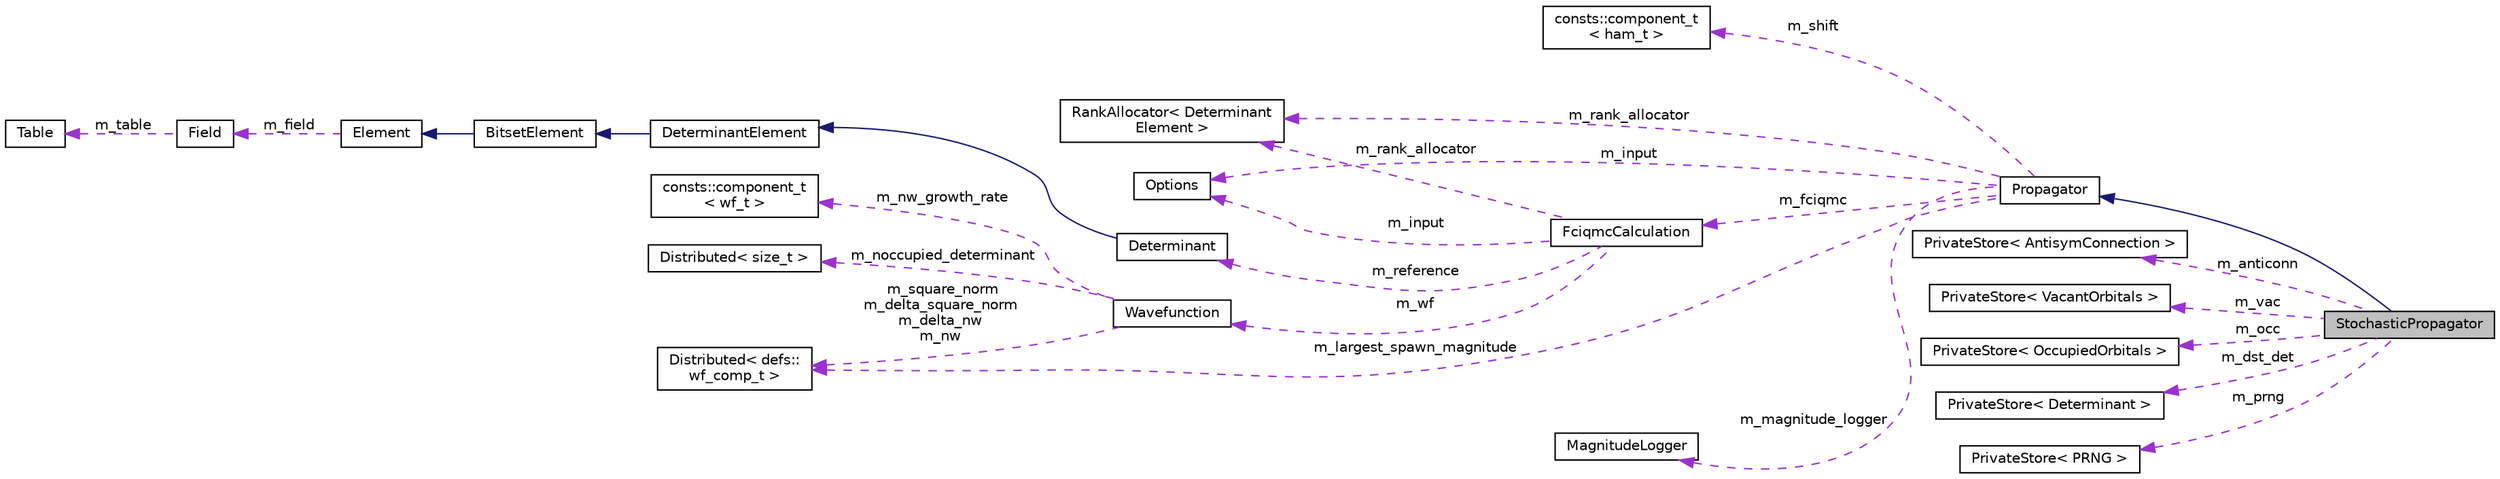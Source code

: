 digraph "StochasticPropagator"
{
  edge [fontname="Helvetica",fontsize="10",labelfontname="Helvetica",labelfontsize="10"];
  node [fontname="Helvetica",fontsize="10",shape=record];
  rankdir="LR";
  Node1 [label="StochasticPropagator",height=0.2,width=0.4,color="black", fillcolor="grey75", style="filled", fontcolor="black"];
  Node2 -> Node1 [dir="back",color="midnightblue",fontsize="10",style="solid",fontname="Helvetica"];
  Node2 [label="Propagator",height=0.2,width=0.4,color="black", fillcolor="white", style="filled",URL="$classPropagator.html"];
  Node3 -> Node2 [dir="back",color="darkorchid3",fontsize="10",style="dashed",label=" m_shift" ,fontname="Helvetica"];
  Node3 [label="consts::component_t\l\< ham_t \>",height=0.2,width=0.4,color="black", fillcolor="white", style="filled",URL="$structconsts_1_1component__t.html"];
  Node4 -> Node2 [dir="back",color="darkorchid3",fontsize="10",style="dashed",label=" m_input" ,fontname="Helvetica"];
  Node4 [label="Options",height=0.2,width=0.4,color="black", fillcolor="white", style="filled",URL="$structOptions.html"];
  Node5 -> Node2 [dir="back",color="darkorchid3",fontsize="10",style="dashed",label=" m_fciqmc" ,fontname="Helvetica"];
  Node5 [label="FciqmcCalculation",height=0.2,width=0.4,color="black", fillcolor="white", style="filled",URL="$classFciqmcCalculation.html"];
  Node4 -> Node5 [dir="back",color="darkorchid3",fontsize="10",style="dashed",label=" m_input" ,fontname="Helvetica"];
  Node6 -> Node5 [dir="back",color="darkorchid3",fontsize="10",style="dashed",label=" m_rank_allocator" ,fontname="Helvetica"];
  Node6 [label="RankAllocator\< Determinant\lElement \>",height=0.2,width=0.4,color="black", fillcolor="white", style="filled",URL="$classRankAllocator.html"];
  Node7 -> Node5 [dir="back",color="darkorchid3",fontsize="10",style="dashed",label=" m_reference" ,fontname="Helvetica"];
  Node7 [label="Determinant",height=0.2,width=0.4,color="black", fillcolor="white", style="filled",URL="$classDeterminant.html"];
  Node8 -> Node7 [dir="back",color="midnightblue",fontsize="10",style="solid",fontname="Helvetica"];
  Node8 [label="DeterminantElement",height=0.2,width=0.4,color="black", fillcolor="white", style="filled",URL="$classDeterminantElement.html"];
  Node9 -> Node8 [dir="back",color="midnightblue",fontsize="10",style="solid",fontname="Helvetica"];
  Node9 [label="BitsetElement",height=0.2,width=0.4,color="black", fillcolor="white", style="filled",URL="$classBitsetElement.html"];
  Node10 -> Node9 [dir="back",color="midnightblue",fontsize="10",style="solid",fontname="Helvetica"];
  Node10 [label="Element",height=0.2,width=0.4,color="black", fillcolor="white", style="filled",URL="$classElement.html"];
  Node11 -> Node10 [dir="back",color="darkorchid3",fontsize="10",style="dashed",label=" m_field" ,fontname="Helvetica"];
  Node11 [label="Field",height=0.2,width=0.4,color="black", fillcolor="white", style="filled",URL="$classField.html"];
  Node12 -> Node11 [dir="back",color="darkorchid3",fontsize="10",style="dashed",label=" m_table" ,fontname="Helvetica"];
  Node12 [label="Table",height=0.2,width=0.4,color="black", fillcolor="white", style="filled",URL="$classTable.html"];
  Node13 -> Node5 [dir="back",color="darkorchid3",fontsize="10",style="dashed",label=" m_wf" ,fontname="Helvetica"];
  Node13 [label="Wavefunction",height=0.2,width=0.4,color="black", fillcolor="white", style="filled",URL="$classWavefunction.html"];
  Node14 -> Node13 [dir="back",color="darkorchid3",fontsize="10",style="dashed",label=" m_square_norm\nm_delta_square_norm\nm_delta_nw\nm_nw" ,fontname="Helvetica"];
  Node14 [label="Distributed\< defs::\lwf_comp_t \>",height=0.2,width=0.4,color="black", fillcolor="white", style="filled",URL="$classDistributed.html"];
  Node15 -> Node13 [dir="back",color="darkorchid3",fontsize="10",style="dashed",label=" m_nw_growth_rate" ,fontname="Helvetica"];
  Node15 [label="consts::component_t\l\< wf_t \>",height=0.2,width=0.4,color="black", fillcolor="white", style="filled",URL="$structconsts_1_1component__t.html"];
  Node16 -> Node13 [dir="back",color="darkorchid3",fontsize="10",style="dashed",label=" m_noccupied_determinant" ,fontname="Helvetica"];
  Node16 [label="Distributed\< size_t \>",height=0.2,width=0.4,color="black", fillcolor="white", style="filled",URL="$classDistributed.html"];
  Node6 -> Node2 [dir="back",color="darkorchid3",fontsize="10",style="dashed",label=" m_rank_allocator" ,fontname="Helvetica"];
  Node17 -> Node2 [dir="back",color="darkorchid3",fontsize="10",style="dashed",label=" m_magnitude_logger" ,fontname="Helvetica"];
  Node17 [label="MagnitudeLogger",height=0.2,width=0.4,color="black", fillcolor="white", style="filled",URL="$classMagnitudeLogger.html"];
  Node14 -> Node2 [dir="back",color="darkorchid3",fontsize="10",style="dashed",label=" m_largest_spawn_magnitude" ,fontname="Helvetica"];
  Node18 -> Node1 [dir="back",color="darkorchid3",fontsize="10",style="dashed",label=" m_anticonn" ,fontname="Helvetica"];
  Node18 [label="PrivateStore\< AntisymConnection \>",height=0.2,width=0.4,color="black", fillcolor="white", style="filled",URL="$classPrivateStore.html"];
  Node19 -> Node1 [dir="back",color="darkorchid3",fontsize="10",style="dashed",label=" m_vac" ,fontname="Helvetica"];
  Node19 [label="PrivateStore\< VacantOrbitals \>",height=0.2,width=0.4,color="black", fillcolor="white", style="filled",URL="$classPrivateStore.html"];
  Node20 -> Node1 [dir="back",color="darkorchid3",fontsize="10",style="dashed",label=" m_occ" ,fontname="Helvetica"];
  Node20 [label="PrivateStore\< OccupiedOrbitals \>",height=0.2,width=0.4,color="black", fillcolor="white", style="filled",URL="$classPrivateStore.html"];
  Node21 -> Node1 [dir="back",color="darkorchid3",fontsize="10",style="dashed",label=" m_dst_det" ,fontname="Helvetica"];
  Node21 [label="PrivateStore\< Determinant \>",height=0.2,width=0.4,color="black", fillcolor="white", style="filled",URL="$classPrivateStore.html"];
  Node22 -> Node1 [dir="back",color="darkorchid3",fontsize="10",style="dashed",label=" m_prng" ,fontname="Helvetica"];
  Node22 [label="PrivateStore\< PRNG \>",height=0.2,width=0.4,color="black", fillcolor="white", style="filled",URL="$classPrivateStore.html"];
}
